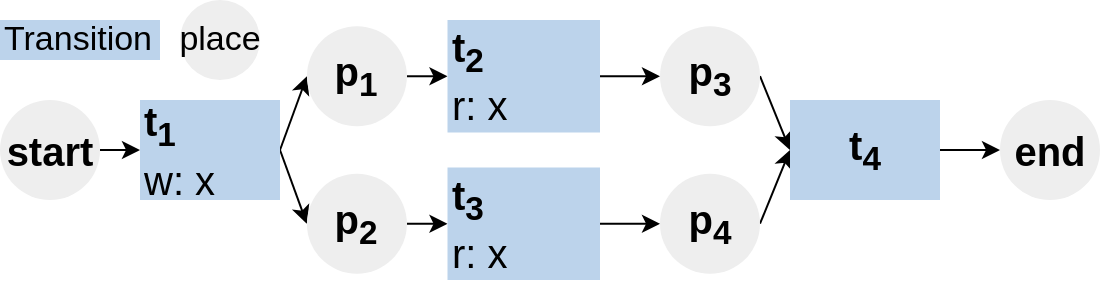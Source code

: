 <mxfile version="15.4.0" type="device"><diagram id="yiRDfCdH8cYX3cv1Tssn" name="Page-1"><mxGraphModel dx="2819" dy="1176" grid="1" gridSize="10" guides="1" tooltips="1" connect="1" arrows="1" fold="1" page="1" pageScale="1" pageWidth="827" pageHeight="1169" math="0" shadow="0"><root><mxCell id="0"/><mxCell id="1" parent="0"/><mxCell id="RQtrrZ3ROyKTZi_biovk-11" style="rounded=0;orthogonalLoop=1;jettySize=auto;html=1;entryX=0;entryY=0.5;entryDx=0;entryDy=0;fontSize=20;exitX=1;exitY=0.5;exitDx=0;exitDy=0;" parent="1" source="gMsBcbqZOcgtZb5CfyVR-1" target="LtsxYlnjvUoCI_EE--si-4" edge="1"><mxGeometry relative="1" as="geometry"><mxPoint x="-80" y="416" as="sourcePoint"/><mxPoint x="-25.61" y="366" as="targetPoint"/></mxGeometry></mxCell><mxCell id="RQtrrZ3ROyKTZi_biovk-16" style="edgeStyle=none;rounded=0;orthogonalLoop=1;jettySize=auto;html=1;exitX=1;exitY=0.5;exitDx=0;exitDy=0;entryX=0;entryY=0.5;entryDx=0;entryDy=0;fontSize=20;" parent="1" source="gMsBcbqZOcgtZb5CfyVR-1" target="LtsxYlnjvUoCI_EE--si-5" edge="1"><mxGeometry relative="1" as="geometry"><mxPoint x="-80" y="416" as="sourcePoint"/><mxPoint x="-25.47" y="470.03" as="targetPoint"/></mxGeometry></mxCell><mxCell id="RQtrrZ3ROyKTZi_biovk-18" style="edgeStyle=none;rounded=0;orthogonalLoop=1;jettySize=auto;html=1;exitX=1;exitY=0.5;exitDx=0;exitDy=0;fontSize=20;" parent="1" source="LtsxYlnjvUoCI_EE--si-4" target="RQtrrZ3ROyKTZi_biovk-14" edge="1"><mxGeometry relative="1" as="geometry"><mxPoint x="-25.61" y="365" as="sourcePoint"/></mxGeometry></mxCell><mxCell id="RQtrrZ3ROyKTZi_biovk-21" style="edgeStyle=none;rounded=0;orthogonalLoop=1;jettySize=auto;html=1;exitX=1;exitY=0.5;exitDx=0;exitDy=0;entryX=0;entryY=0.5;entryDx=0;entryDy=0;fontSize=20;" parent="1" source="RQtrrZ3ROyKTZi_biovk-14" target="LtsxYlnjvUoCI_EE--si-6" edge="1"><mxGeometry relative="1" as="geometry"><mxPoint x="187.5" y="363.75" as="targetPoint"/></mxGeometry></mxCell><mxCell id="RQtrrZ3ROyKTZi_biovk-14" value="&lt;b&gt;t&lt;sub&gt;2&lt;br&gt;&lt;/sub&gt;&lt;/b&gt;r: x" style="rounded=0;whiteSpace=wrap;html=1;fontSize=20;align=left;fillColor=#BCD3EB;strokeColor=none;" parent="1" vertex="1"><mxGeometry x="33.75" y="350" width="76.25" height="56.25" as="geometry"/></mxCell><mxCell id="RQtrrZ3ROyKTZi_biovk-19" style="edgeStyle=none;rounded=0;orthogonalLoop=1;jettySize=auto;html=1;exitX=1;exitY=0.5;exitDx=0;exitDy=0;entryX=0;entryY=0.5;entryDx=0;entryDy=0;fontSize=20;" parent="1" source="LtsxYlnjvUoCI_EE--si-5" target="RQtrrZ3ROyKTZi_biovk-17" edge="1"><mxGeometry relative="1" as="geometry"><mxPoint x="-27.36" y="460" as="sourcePoint"/></mxGeometry></mxCell><mxCell id="RQtrrZ3ROyKTZi_biovk-23" style="edgeStyle=none;rounded=0;orthogonalLoop=1;jettySize=auto;html=1;exitX=1;exitY=0.5;exitDx=0;exitDy=0;entryX=0;entryY=0.5;entryDx=0;entryDy=0;fontSize=20;" parent="1" source="RQtrrZ3ROyKTZi_biovk-17" target="LtsxYlnjvUoCI_EE--si-7" edge="1"><mxGeometry relative="1" as="geometry"><mxPoint x="187.5" y="466.25" as="targetPoint"/></mxGeometry></mxCell><mxCell id="RQtrrZ3ROyKTZi_biovk-17" value="&lt;b&gt;t&lt;sub&gt;3&lt;/sub&gt;&lt;/b&gt;&lt;br&gt;r: x" style="rounded=0;whiteSpace=wrap;html=1;fontSize=20;align=left;fillColor=#BCD3EB;strokeColor=none;" parent="1" vertex="1"><mxGeometry x="33.75" y="423.75" width="76.25" height="56.25" as="geometry"/></mxCell><mxCell id="gMsBcbqZOcgtZb5CfyVR-7" style="rounded=0;orthogonalLoop=1;jettySize=auto;html=1;exitX=1;exitY=0.5;exitDx=0;exitDy=0;entryX=0;entryY=0.5;entryDx=0;entryDy=0;" parent="1" source="LtsxYlnjvUoCI_EE--si-6" target="gMsBcbqZOcgtZb5CfyVR-6" edge="1"><mxGeometry relative="1" as="geometry"><mxPoint x="162.5" y="361.24" as="sourcePoint"/><Array as="points"/></mxGeometry></mxCell><mxCell id="gMsBcbqZOcgtZb5CfyVR-8" style="edgeStyle=none;rounded=0;orthogonalLoop=1;jettySize=auto;html=1;exitX=1;exitY=0.5;exitDx=0;exitDy=0;entryX=0;entryY=0.5;entryDx=0;entryDy=0;startArrow=none;" parent="1" source="LtsxYlnjvUoCI_EE--si-7" target="gMsBcbqZOcgtZb5CfyVR-6" edge="1"><mxGeometry relative="1" as="geometry"><mxPoint x="162.5" y="463.74" as="sourcePoint"/></mxGeometry></mxCell><mxCell id="gMsBcbqZOcgtZb5CfyVR-1" value="&lt;div&gt;t&lt;sub&gt;1&lt;/sub&gt;&lt;/div&gt;&lt;sub&gt;&lt;div&gt;&lt;span style=&quot;vertical-align: sub ; font-size: 20px ; font-weight: normal&quot;&gt;w: x&lt;/span&gt;&lt;/div&gt;&lt;/sub&gt;" style="rounded=0;whiteSpace=wrap;html=1;fontSize=20;fillColor=#BCD3EB;strokeColor=none;fontStyle=1;align=left;" parent="1" vertex="1"><mxGeometry x="-120" y="390" width="70" height="50" as="geometry"/></mxCell><mxCell id="gMsBcbqZOcgtZb5CfyVR-5" style="edgeStyle=orthogonalEdgeStyle;rounded=0;orthogonalLoop=1;jettySize=auto;html=1;exitX=1;exitY=0.5;exitDx=0;exitDy=0;entryX=0;entryY=0.5;entryDx=0;entryDy=0;" parent="1" source="LtsxYlnjvUoCI_EE--si-3" target="gMsBcbqZOcgtZb5CfyVR-1" edge="1"><mxGeometry relative="1" as="geometry"><mxPoint x="-220" y="415" as="sourcePoint"/></mxGeometry></mxCell><mxCell id="gMsBcbqZOcgtZb5CfyVR-10" style="edgeStyle=none;rounded=0;orthogonalLoop=1;jettySize=auto;html=1;exitX=1;exitY=0.5;exitDx=0;exitDy=0;entryX=0;entryY=0.5;entryDx=0;entryDy=0;" parent="1" source="gMsBcbqZOcgtZb5CfyVR-6" target="LtsxYlnjvUoCI_EE--si-8" edge="1"><mxGeometry relative="1" as="geometry"><mxPoint x="385" y="414.99" as="targetPoint"/></mxGeometry></mxCell><mxCell id="gMsBcbqZOcgtZb5CfyVR-6" value="t&lt;sub&gt;4&lt;/sub&gt;" style="rounded=0;whiteSpace=wrap;html=1;fontSize=20;fillColor=#BCD3EB;strokeColor=none;fontStyle=1" parent="1" vertex="1"><mxGeometry x="205" y="390" width="75" height="50" as="geometry"/></mxCell><mxCell id="LtsxYlnjvUoCI_EE--si-3" value="start" style="ellipse;whiteSpace=wrap;html=1;aspect=fixed;fontSize=20;fontStyle=1;fillColor=#eeeeee;strokeColor=none;" parent="1" vertex="1"><mxGeometry x="-190" y="390" width="50" height="50" as="geometry"/></mxCell><mxCell id="LtsxYlnjvUoCI_EE--si-4" value="p&lt;sub&gt;1&lt;/sub&gt;" style="ellipse;whiteSpace=wrap;html=1;aspect=fixed;fontSize=20;fontStyle=1;fillColor=#eeeeee;strokeColor=none;" parent="1" vertex="1"><mxGeometry x="-36.54" y="353.13" width="50" height="50" as="geometry"/></mxCell><mxCell id="LtsxYlnjvUoCI_EE--si-5" value="p&lt;sub&gt;2&lt;/sub&gt;" style="ellipse;whiteSpace=wrap;html=1;aspect=fixed;fontSize=20;fontStyle=1;fillColor=#eeeeee;strokeColor=none;" parent="1" vertex="1"><mxGeometry x="-36.54" y="426.88" width="50" height="50" as="geometry"/></mxCell><mxCell id="LtsxYlnjvUoCI_EE--si-6" value="p&lt;sub&gt;3&lt;/sub&gt;" style="ellipse;whiteSpace=wrap;html=1;aspect=fixed;fontSize=20;fontStyle=1;fillColor=#eeeeee;strokeColor=none;" parent="1" vertex="1"><mxGeometry x="140" y="353.12" width="50" height="50" as="geometry"/></mxCell><mxCell id="LtsxYlnjvUoCI_EE--si-8" value="end" style="ellipse;whiteSpace=wrap;html=1;aspect=fixed;fontSize=20;fontStyle=1;fillColor=#eeeeee;strokeColor=none;" parent="1" vertex="1"><mxGeometry x="310" y="390" width="50" height="50" as="geometry"/></mxCell><mxCell id="_YGjqhu_tK8PTqcb4YC7-1" value="Transition" style="rounded=0;whiteSpace=wrap;html=1;fontSize=17;align=left;fillColor=#BCD3EB;strokeColor=none;" parent="1" vertex="1"><mxGeometry x="-190" y="350" width="80" height="20" as="geometry"/></mxCell><mxCell id="_YGjqhu_tK8PTqcb4YC7-3" value="&lt;span style=&quot;font-weight: normal; font-size: 17px;&quot;&gt;place&lt;/span&gt;" style="ellipse;whiteSpace=wrap;html=1;aspect=fixed;fontSize=17;fontStyle=1;fillColor=#eeeeee;strokeColor=none;" parent="1" vertex="1"><mxGeometry x="-100" y="340" width="40" height="40" as="geometry"/></mxCell><mxCell id="LtsxYlnjvUoCI_EE--si-7" value="p&lt;sub&gt;4&lt;/sub&gt;" style="ellipse;whiteSpace=wrap;html=1;aspect=fixed;fontSize=20;fontStyle=1;fillColor=#eeeeee;strokeColor=none;" parent="1" vertex="1"><mxGeometry x="140" y="426.87" width="50" height="50" as="geometry"/></mxCell></root></mxGraphModel></diagram></mxfile>